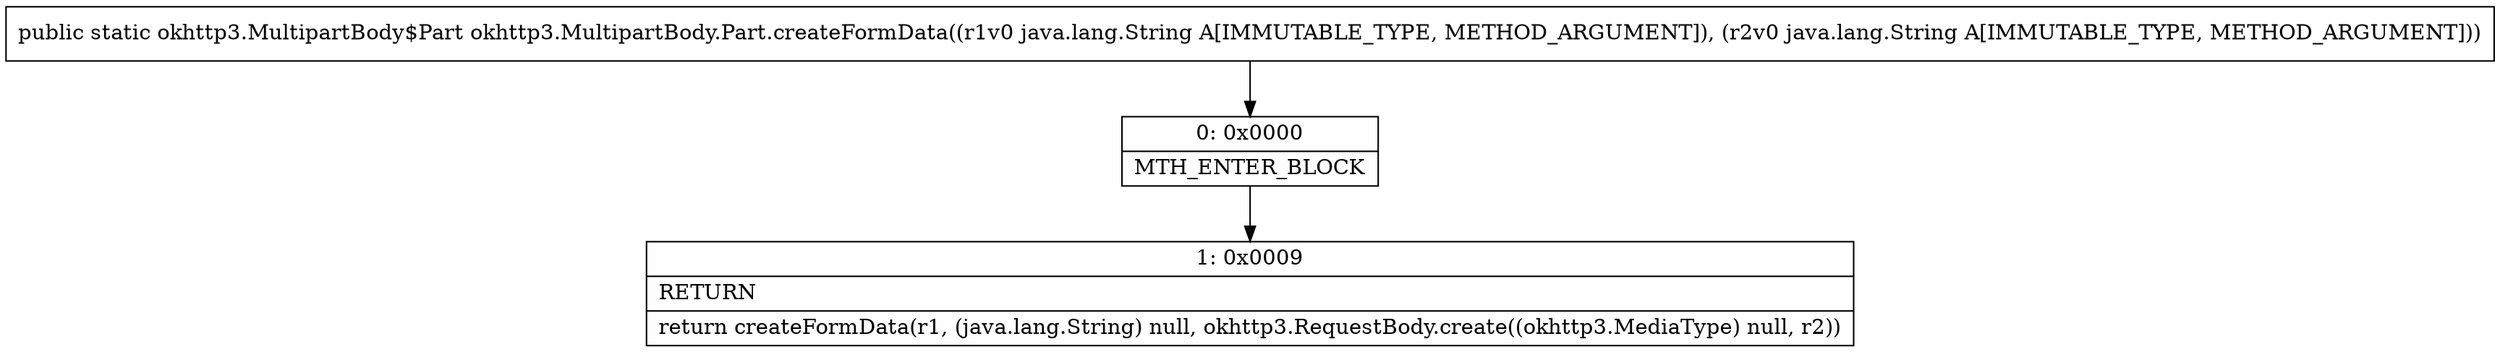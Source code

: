 digraph "CFG forokhttp3.MultipartBody.Part.createFormData(Ljava\/lang\/String;Ljava\/lang\/String;)Lokhttp3\/MultipartBody$Part;" {
Node_0 [shape=record,label="{0\:\ 0x0000|MTH_ENTER_BLOCK\l}"];
Node_1 [shape=record,label="{1\:\ 0x0009|RETURN\l|return createFormData(r1, (java.lang.String) null, okhttp3.RequestBody.create((okhttp3.MediaType) null, r2))\l}"];
MethodNode[shape=record,label="{public static okhttp3.MultipartBody$Part okhttp3.MultipartBody.Part.createFormData((r1v0 java.lang.String A[IMMUTABLE_TYPE, METHOD_ARGUMENT]), (r2v0 java.lang.String A[IMMUTABLE_TYPE, METHOD_ARGUMENT])) }"];
MethodNode -> Node_0;
Node_0 -> Node_1;
}

